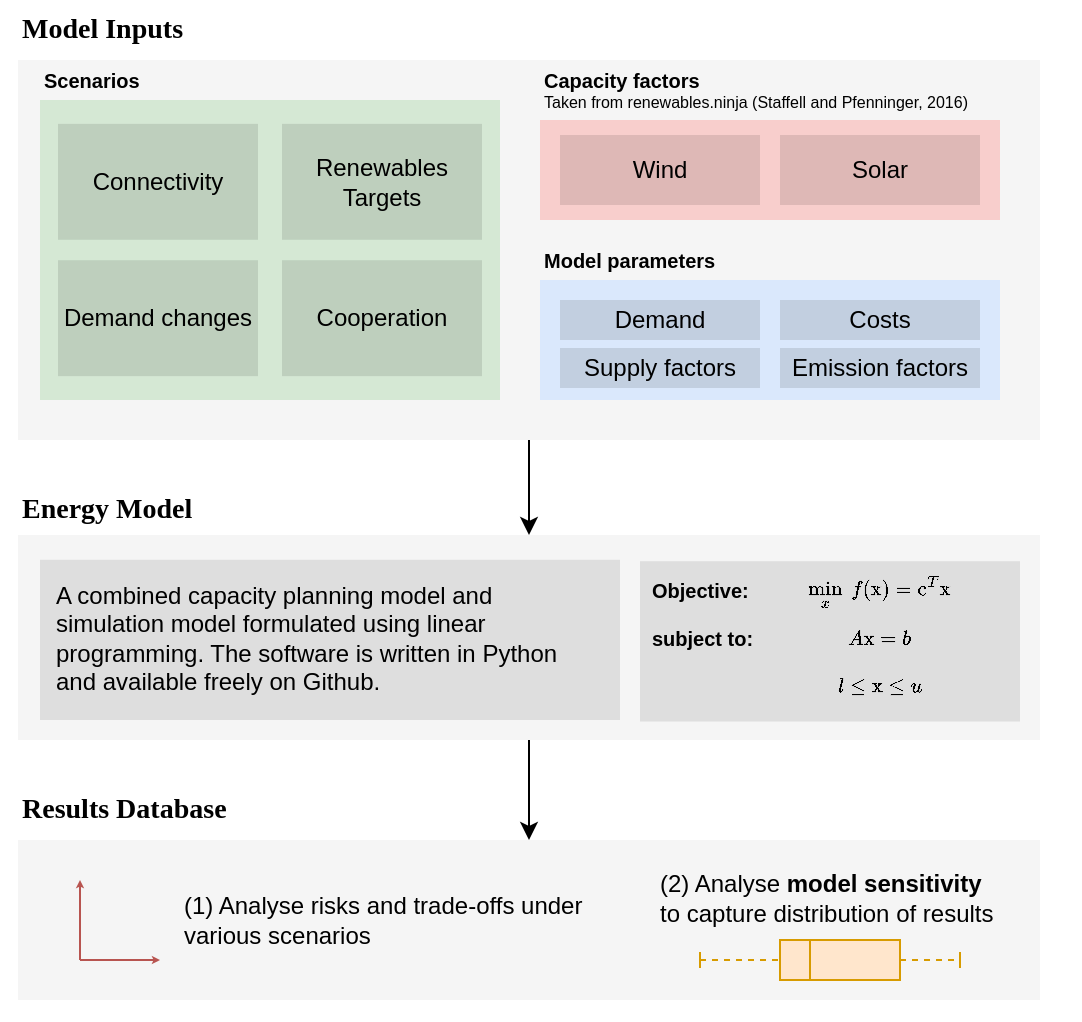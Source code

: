 <mxfile version="15.8.7" type="device"><diagram id="z47bBf26JmWs6GbsRQGa" name="Page-1"><mxGraphModel dx="1106" dy="834" grid="1" gridSize="10" guides="1" tooltips="1" connect="1" arrows="1" fold="1" page="1" pageScale="1" pageWidth="827" pageHeight="1169" math="1" shadow="0"><root><mxCell id="0"/><mxCell id="1" parent="0"/><mxCell id="jjY0yS6sIUOlD7ePiWSu-1" value="" style="rounded=0;whiteSpace=wrap;html=1;strokeColor=none;" vertex="1" parent="1"><mxGeometry x="60" y="20" width="540" height="510" as="geometry"/></mxCell><mxCell id="qmUlOpdVSMVKsglnZhlI-2" value="" style="rounded=0;whiteSpace=wrap;html=1;fillColor=#f5f5f5;fontColor=#333333;strokeColor=none;" parent="1" vertex="1"><mxGeometry x="69" y="287.5" width="511" height="102.5" as="geometry"/></mxCell><mxCell id="qmUlOpdVSMVKsglnZhlI-52" value="" style="rounded=0;whiteSpace=wrap;html=1;fontFamily=Georgia;fontSize=12;strokeColor=none;fillColor=#DEDEDE;" parent="1" vertex="1"><mxGeometry x="380" y="300.63" width="190" height="80.12" as="geometry"/></mxCell><mxCell id="qmUlOpdVSMVKsglnZhlI-51" value="" style="rounded=0;whiteSpace=wrap;html=1;fontFamily=Georgia;fontSize=12;strokeColor=none;fillColor=#DEDEDE;" parent="1" vertex="1"><mxGeometry x="80" y="299.88" width="290" height="80.12" as="geometry"/></mxCell><mxCell id="qmUlOpdVSMVKsglnZhlI-35" style="edgeStyle=orthogonalEdgeStyle;rounded=0;orthogonalLoop=1;jettySize=auto;html=1;exitX=0.5;exitY=1;exitDx=0;exitDy=0;entryX=0.5;entryY=0;entryDx=0;entryDy=0;fontFamily=Georgia;fontSize=14;" parent="1" source="qmUlOpdVSMVKsglnZhlI-31" target="qmUlOpdVSMVKsglnZhlI-2" edge="1"><mxGeometry relative="1" as="geometry"/></mxCell><mxCell id="qmUlOpdVSMVKsglnZhlI-31" value="" style="rounded=0;whiteSpace=wrap;html=1;fontSize=10;fillColor=#f5f5f5;fontColor=#333333;strokeColor=none;" parent="1" vertex="1"><mxGeometry x="69" y="50" width="511" height="190" as="geometry"/></mxCell><mxCell id="qmUlOpdVSMVKsglnZhlI-4" value="" style="rounded=0;whiteSpace=wrap;html=1;fillColor=#dae8fc;strokeColor=none;" parent="1" vertex="1"><mxGeometry x="330" y="160" width="230" height="60" as="geometry"/></mxCell><mxCell id="qmUlOpdVSMVKsglnZhlI-19" value="" style="group" parent="1" vertex="1" connectable="0"><mxGeometry x="80" y="70" width="230" height="150" as="geometry"/></mxCell><mxCell id="qmUlOpdVSMVKsglnZhlI-1" value="" style="rounded=0;whiteSpace=wrap;html=1;fillColor=#d5e8d4;strokeColor=none;" parent="qmUlOpdVSMVKsglnZhlI-19" vertex="1"><mxGeometry width="230" height="150" as="geometry"/></mxCell><mxCell id="qmUlOpdVSMVKsglnZhlI-18" value="" style="group" parent="qmUlOpdVSMVKsglnZhlI-19" vertex="1" connectable="0"><mxGeometry x="9" y="11.932" width="212" height="126.136" as="geometry"/></mxCell><mxCell id="qmUlOpdVSMVKsglnZhlI-22" value="" style="group" parent="qmUlOpdVSMVKsglnZhlI-18" vertex="1" connectable="0"><mxGeometry width="212" height="126.136" as="geometry"/></mxCell><mxCell id="qmUlOpdVSMVKsglnZhlI-11" value="Connectivity" style="rounded=0;whiteSpace=wrap;html=1;fillColor=#BECFBD;strokeColor=none;" parent="qmUlOpdVSMVKsglnZhlI-22" vertex="1"><mxGeometry width="100" height="57.955" as="geometry"/></mxCell><mxCell id="qmUlOpdVSMVKsglnZhlI-14" value="Renewables Targets" style="rounded=0;whiteSpace=wrap;html=1;fillColor=#BECFBD;strokeColor=none;" parent="qmUlOpdVSMVKsglnZhlI-22" vertex="1"><mxGeometry x="112" width="100" height="57.955" as="geometry"/></mxCell><mxCell id="qmUlOpdVSMVKsglnZhlI-15" value="Demand changes" style="rounded=0;whiteSpace=wrap;html=1;fillColor=#BECFBD;strokeColor=none;" parent="qmUlOpdVSMVKsglnZhlI-22" vertex="1"><mxGeometry y="68.182" width="100" height="57.955" as="geometry"/></mxCell><mxCell id="qmUlOpdVSMVKsglnZhlI-16" value="Cooperation" style="rounded=0;whiteSpace=wrap;html=1;fillColor=#BECFBD;strokeColor=none;" parent="qmUlOpdVSMVKsglnZhlI-22" vertex="1"><mxGeometry x="112" y="68.182" width="100" height="57.955" as="geometry"/></mxCell><mxCell id="qmUlOpdVSMVKsglnZhlI-23" value="&lt;font size=&quot;1&quot;&gt;&lt;b&gt;Scenarios&lt;/b&gt;&lt;/font&gt;" style="text;html=1;strokeColor=none;fillColor=none;align=left;verticalAlign=middle;whiteSpace=wrap;rounded=0;fontSize=8;" parent="1" vertex="1"><mxGeometry x="80" y="50" width="230" height="20" as="geometry"/></mxCell><mxCell id="qmUlOpdVSMVKsglnZhlI-26" value="&lt;span style=&quot;font-size: 10px&quot;&gt;&lt;b&gt;Model parameters&lt;/b&gt;&lt;/span&gt;" style="text;html=1;strokeColor=none;fillColor=none;align=left;verticalAlign=middle;whiteSpace=wrap;rounded=0;fontSize=8;" parent="1" vertex="1"><mxGeometry x="330" y="140" width="230" height="20" as="geometry"/></mxCell><mxCell id="qmUlOpdVSMVKsglnZhlI-27" value="Demand" style="rounded=0;whiteSpace=wrap;html=1;fillColor=#C2CFE0;strokeColor=none;" parent="1" vertex="1"><mxGeometry x="340" y="170" width="100" height="20" as="geometry"/></mxCell><mxCell id="qmUlOpdVSMVKsglnZhlI-28" value="Costs" style="rounded=0;whiteSpace=wrap;html=1;fillColor=#C2CFE0;strokeColor=none;" parent="1" vertex="1"><mxGeometry x="450" y="170" width="100" height="20" as="geometry"/></mxCell><mxCell id="qmUlOpdVSMVKsglnZhlI-29" value="Supply factors" style="rounded=0;whiteSpace=wrap;html=1;fillColor=#C2CFE0;strokeColor=none;" parent="1" vertex="1"><mxGeometry x="340" y="194" width="100" height="20" as="geometry"/></mxCell><mxCell id="qmUlOpdVSMVKsglnZhlI-30" value="Emission factors" style="rounded=0;whiteSpace=wrap;html=1;fillColor=#C2CFE0;strokeColor=none;" parent="1" vertex="1"><mxGeometry x="450" y="194" width="100" height="20" as="geometry"/></mxCell><mxCell id="qmUlOpdVSMVKsglnZhlI-32" value="Model Inputs" style="text;html=1;strokeColor=none;fillColor=none;align=left;verticalAlign=middle;whiteSpace=wrap;rounded=0;fontSize=14;fontStyle=1;fontFamily=Georgia;" parent="1" vertex="1"><mxGeometry x="69" y="20" width="511" height="30" as="geometry"/></mxCell><mxCell id="qmUlOpdVSMVKsglnZhlI-10" value="&lt;b style=&quot;font-size: 10px&quot;&gt;Capacity factors &lt;br&gt;&lt;/b&gt;Taken from renewables.ninja (Staffell and Pfenninger, 2016)" style="text;html=1;strokeColor=none;fillColor=none;align=left;verticalAlign=middle;whiteSpace=wrap;rounded=0;fontSize=8;" parent="1" vertex="1"><mxGeometry x="330" y="50" width="230" height="30" as="geometry"/></mxCell><mxCell id="qmUlOpdVSMVKsglnZhlI-21" value="" style="group;fillColor=#f8cecc;strokeColor=none;container=0;" parent="1" vertex="1" connectable="0"><mxGeometry x="330" y="80" width="230" height="50" as="geometry"/></mxCell><mxCell id="qmUlOpdVSMVKsglnZhlI-3" value="" style="rounded=0;whiteSpace=wrap;html=1;strokeColor=none;fillColor=#f8cecc;" parent="1" vertex="1"><mxGeometry x="330" y="80" width="230" height="50" as="geometry"/></mxCell><mxCell id="qmUlOpdVSMVKsglnZhlI-7" value="Wind" style="rounded=0;whiteSpace=wrap;html=1;fillColor=#DEB8B6;strokeColor=none;" parent="1" vertex="1"><mxGeometry x="340" y="87.5" width="100" height="35" as="geometry"/></mxCell><mxCell id="qmUlOpdVSMVKsglnZhlI-9" value="Solar" style="rounded=0;whiteSpace=wrap;html=1;fillColor=#DEB8B6;strokeColor=none;" parent="1" vertex="1"><mxGeometry x="450" y="87.5" width="100" height="35" as="geometry"/></mxCell><mxCell id="qmUlOpdVSMVKsglnZhlI-37" value="Energy Model" style="text;html=1;strokeColor=none;fillColor=none;align=left;verticalAlign=middle;whiteSpace=wrap;rounded=0;fontSize=14;fontStyle=1;fontFamily=Georgia;" parent="1" vertex="1"><mxGeometry x="69" y="260" width="511" height="30" as="geometry"/></mxCell><mxCell id="qmUlOpdVSMVKsglnZhlI-38" value="$$ \min_{x}~f(\text{x})=\text{c}^{T}\text{x}&lt;br style=&quot;font-size: 10px;&quot;&gt;$$" style="text;html=1;strokeColor=none;fillColor=none;align=center;verticalAlign=middle;whiteSpace=wrap;rounded=0;fontFamily=Georgia;fontSize=10;" parent="1" vertex="1"><mxGeometry x="450" y="300.63" width="100" height="30" as="geometry"/></mxCell><mxCell id="qmUlOpdVSMVKsglnZhlI-40" value="$$A\text{x}=b$$" style="text;html=1;strokeColor=none;fillColor=none;align=center;verticalAlign=middle;whiteSpace=wrap;rounded=0;fontFamily=Georgia;fontSize=10;" parent="1" vertex="1"><mxGeometry x="450" y="323.63" width="100" height="30" as="geometry"/></mxCell><mxCell id="qmUlOpdVSMVKsglnZhlI-41" value="$$ l \leq \text{x} \leq u$$" style="text;html=1;strokeColor=none;fillColor=none;align=center;verticalAlign=middle;whiteSpace=wrap;rounded=0;fontFamily=Georgia;fontSize=10;" parent="1" vertex="1"><mxGeometry x="450" y="347.63" width="100" height="30" as="geometry"/></mxCell><mxCell id="qmUlOpdVSMVKsglnZhlI-42" value="A combined capacity planning model and simulation model formulated using linear programming. The software is written in Python and available freely on Github." style="text;html=1;strokeColor=none;fillColor=none;align=left;verticalAlign=middle;whiteSpace=wrap;rounded=0;fontFamily=Helvetica;fontSize=12;" parent="1" vertex="1"><mxGeometry x="86" y="300.63" width="274" height="76.25" as="geometry"/></mxCell><mxCell id="qmUlOpdVSMVKsglnZhlI-43" value="" style="rounded=0;whiteSpace=wrap;html=1;fillColor=#f5f5f5;fontColor=#333333;strokeColor=none;" parent="1" vertex="1"><mxGeometry x="69" y="440" width="511" height="80" as="geometry"/></mxCell><mxCell id="qmUlOpdVSMVKsglnZhlI-45" style="edgeStyle=orthogonalEdgeStyle;rounded=0;orthogonalLoop=1;jettySize=auto;html=1;exitX=0.5;exitY=1;exitDx=0;exitDy=0;entryX=0.5;entryY=0;entryDx=0;entryDy=0;fontFamily=Georgia;fontSize=14;" parent="1" source="qmUlOpdVSMVKsglnZhlI-2" target="qmUlOpdVSMVKsglnZhlI-43" edge="1"><mxGeometry relative="1" as="geometry"><mxPoint x="324.21" y="390" as="sourcePoint"/><mxPoint x="324.21" y="437.5" as="targetPoint"/></mxGeometry></mxCell><mxCell id="qmUlOpdVSMVKsglnZhlI-46" value="Results Database" style="text;html=1;strokeColor=none;fillColor=none;align=left;verticalAlign=middle;whiteSpace=wrap;rounded=0;fontSize=14;fontStyle=1;fontFamily=Georgia;" parent="1" vertex="1"><mxGeometry x="69" y="410" width="511" height="30" as="geometry"/></mxCell><mxCell id="qmUlOpdVSMVKsglnZhlI-50" value="(1) Analyse risks and trade-offs under various scenarios" style="text;html=1;strokeColor=none;fillColor=none;align=left;verticalAlign=middle;whiteSpace=wrap;rounded=0;fontFamily=Helvetica;fontSize=12;" parent="1" vertex="1"><mxGeometry x="150" y="450.94" width="210" height="58.13" as="geometry"/></mxCell><mxCell id="qmUlOpdVSMVKsglnZhlI-53" value="&lt;font face=&quot;Helvetica&quot; style=&quot;font-size: 10px&quot;&gt;&lt;b style=&quot;font-size: 10px&quot;&gt;Objective:&lt;/b&gt;&lt;/font&gt;" style="text;html=1;strokeColor=none;fillColor=none;align=left;verticalAlign=middle;whiteSpace=wrap;rounded=0;fontFamily=Georgia;fontSize=10;" parent="1" vertex="1"><mxGeometry x="384" y="299.88" width="60" height="30" as="geometry"/></mxCell><mxCell id="qmUlOpdVSMVKsglnZhlI-54" value="&lt;font face=&quot;Helvetica&quot;&gt;&lt;b&gt;subject to:&lt;/b&gt;&lt;/font&gt;" style="text;html=1;strokeColor=none;fillColor=none;align=left;verticalAlign=middle;whiteSpace=wrap;rounded=0;fontFamily=Georgia;fontSize=10;" parent="1" vertex="1"><mxGeometry x="384" y="323.63" width="60" height="30" as="geometry"/></mxCell><mxCell id="qmUlOpdVSMVKsglnZhlI-56" value="(2) Analyse &lt;b&gt;model sensitivity&lt;/b&gt; to capture distribution of results&amp;nbsp;" style="text;html=1;strokeColor=none;fillColor=none;align=left;verticalAlign=middle;whiteSpace=wrap;rounded=0;fontFamily=Helvetica;fontSize=12;" parent="1" vertex="1"><mxGeometry x="387.5" y="440" width="175" height="58.13" as="geometry"/></mxCell><mxCell id="qmUlOpdVSMVKsglnZhlI-62" value="" style="group" parent="1" vertex="1" connectable="0"><mxGeometry x="410" y="490" width="130" height="20" as="geometry"/></mxCell><mxCell id="qmUlOpdVSMVKsglnZhlI-55" value="" style="endArrow=baseDash;startArrow=none;html=1;rounded=0;fontFamily=Helvetica;fontSize=10;endSize=6;dashed=1;endFill=0;startFill=0;fillColor=#ffe6cc;strokeColor=#d79b00;" parent="qmUlOpdVSMVKsglnZhlI-62" source="qmUlOpdVSMVKsglnZhlI-58" edge="1"><mxGeometry width="50" height="50" relative="1" as="geometry"><mxPoint y="10" as="sourcePoint"/><mxPoint x="130" y="10" as="targetPoint"/></mxGeometry></mxCell><mxCell id="qmUlOpdVSMVKsglnZhlI-58" value="" style="rounded=0;whiteSpace=wrap;html=1;fontFamily=Helvetica;fontSize=10;strokeColor=#d79b00;fillColor=#ffe6cc;" parent="qmUlOpdVSMVKsglnZhlI-62" vertex="1"><mxGeometry x="40" width="60" height="20" as="geometry"/></mxCell><mxCell id="qmUlOpdVSMVKsglnZhlI-60" value="" style="endArrow=none;startArrow=baseDash;html=1;rounded=0;fontFamily=Helvetica;fontSize=10;endSize=6;dashed=1;endFill=0;startFill=0;fillColor=#ffe6cc;strokeColor=#d79b00;" parent="qmUlOpdVSMVKsglnZhlI-62" target="qmUlOpdVSMVKsglnZhlI-58" edge="1"><mxGeometry width="50" height="50" relative="1" as="geometry"><mxPoint y="10" as="sourcePoint"/><mxPoint x="146" y="10" as="targetPoint"/></mxGeometry></mxCell><mxCell id="qmUlOpdVSMVKsglnZhlI-61" value="" style="endArrow=none;html=1;rounded=0;fontFamily=Helvetica;fontSize=10;endSize=6;exitX=0.25;exitY=1;exitDx=0;exitDy=0;entryX=0.25;entryY=0;entryDx=0;entryDy=0;fillColor=#ffe6cc;strokeColor=#d79b00;" parent="qmUlOpdVSMVKsglnZhlI-62" source="qmUlOpdVSMVKsglnZhlI-58" target="qmUlOpdVSMVKsglnZhlI-58" edge="1"><mxGeometry width="50" height="50" relative="1" as="geometry"><mxPoint x="30" as="sourcePoint"/><mxPoint x="80" y="-50" as="targetPoint"/></mxGeometry></mxCell><mxCell id="qmUlOpdVSMVKsglnZhlI-47" value="" style="endArrow=classic;html=1;rounded=0;fontFamily=Georgia;fontSize=12;endSize=1;fillColor=#f8cecc;strokeColor=#b85450;" parent="1" edge="1"><mxGeometry width="50" height="50" relative="1" as="geometry"><mxPoint x="100" y="500" as="sourcePoint"/><mxPoint x="100" y="460" as="targetPoint"/></mxGeometry></mxCell><mxCell id="qmUlOpdVSMVKsglnZhlI-48" value="" style="endArrow=classic;html=1;rounded=0;fontFamily=Georgia;fontSize=12;endSize=1;fillColor=#f8cecc;strokeColor=#b85450;" parent="1" edge="1"><mxGeometry width="50" height="50" relative="1" as="geometry"><mxPoint x="100" y="500" as="sourcePoint"/><mxPoint x="140" y="500" as="targetPoint"/></mxGeometry></mxCell></root></mxGraphModel></diagram></mxfile>